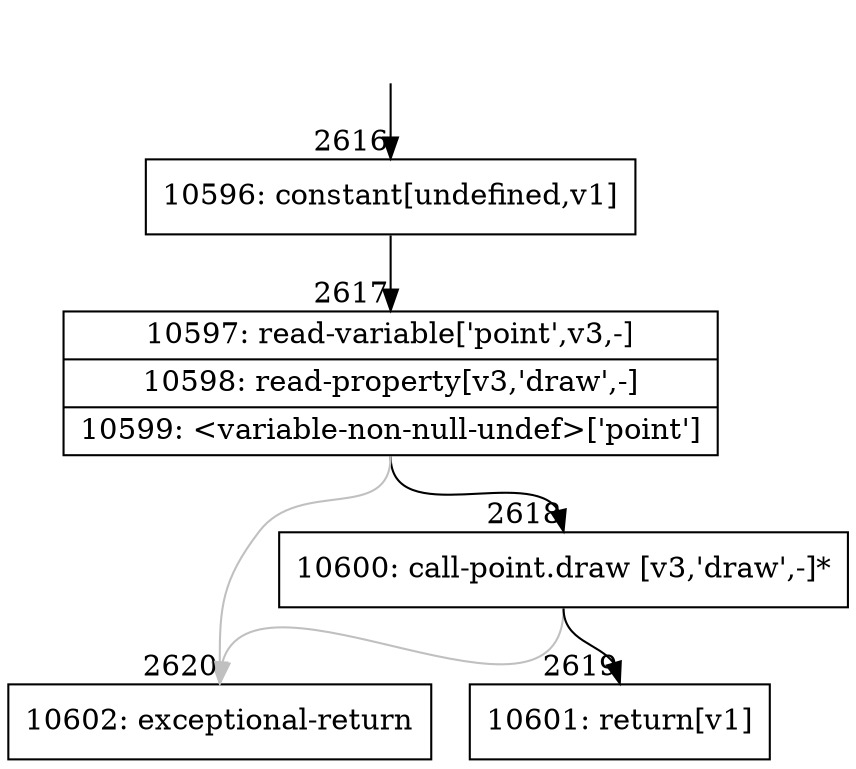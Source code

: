 digraph {
rankdir="TD"
BB_entry250[shape=none,label=""];
BB_entry250 -> BB2616 [tailport=s, headport=n, headlabel="    2616"]
BB2616 [shape=record label="{10596: constant[undefined,v1]}" ] 
BB2616 -> BB2617 [tailport=s, headport=n, headlabel="      2617"]
BB2617 [shape=record label="{10597: read-variable['point',v3,-]|10598: read-property[v3,'draw',-]|10599: \<variable-non-null-undef\>['point']}" ] 
BB2617 -> BB2618 [tailport=s, headport=n, headlabel="      2618"]
BB2617 -> BB2620 [tailport=s, headport=n, color=gray, headlabel="      2620"]
BB2618 [shape=record label="{10600: call-point.draw [v3,'draw',-]*}" ] 
BB2618 -> BB2619 [tailport=s, headport=n, headlabel="      2619"]
BB2618 -> BB2620 [tailport=s, headport=n, color=gray]
BB2619 [shape=record label="{10601: return[v1]}" ] 
BB2620 [shape=record label="{10602: exceptional-return}" ] 
//#$~ 2876
}
